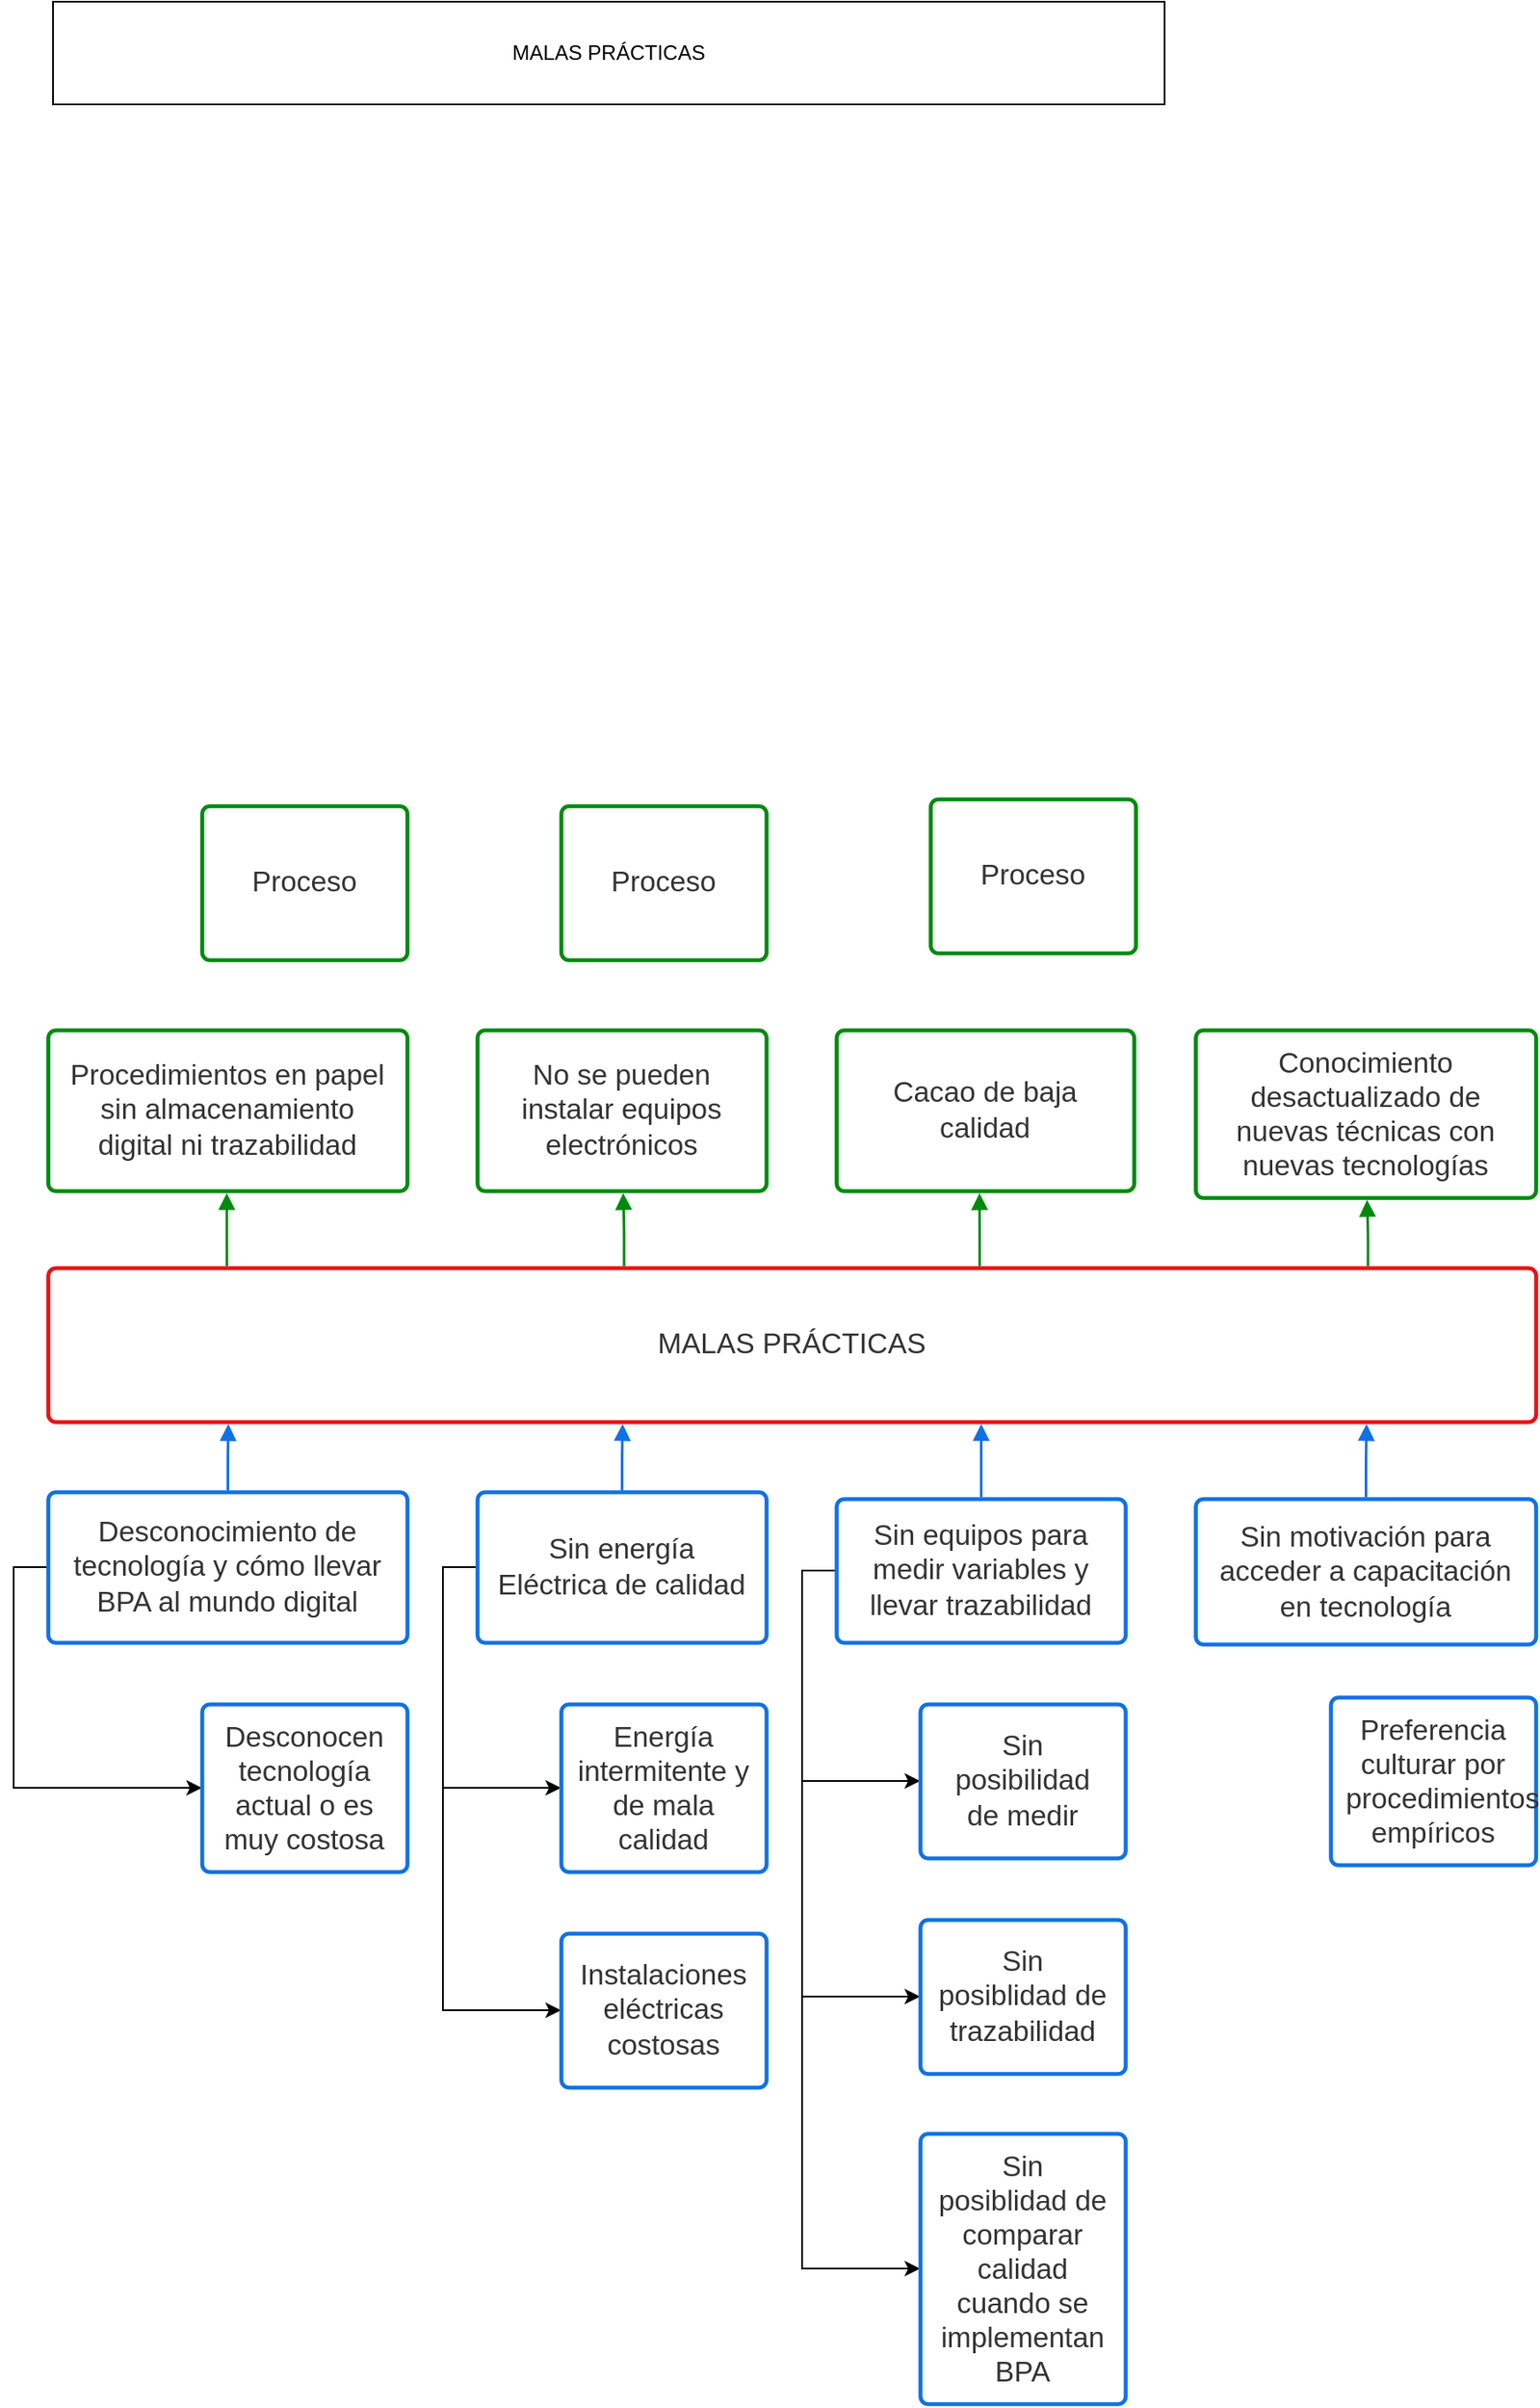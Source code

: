 <mxfile version="20.4.1" type="github"><diagram id="nxbP9ufkAd6UfLEAyTEt" name="Página-1"><mxGraphModel dx="2249" dy="762" grid="1" gridSize="10" guides="1" tooltips="1" connect="1" arrows="1" fold="1" page="1" pageScale="1" pageWidth="827" pageHeight="1169" math="0" shadow="0"><root><mxCell id="0"/><mxCell id="1" parent="0"/><mxCell id="y1gLRwEpjePrzFJidSWK-2" value="MALAS PRÁCTICAS" style="rounded=0;whiteSpace=wrap;html=1;" vertex="1" parent="1"><mxGeometry x="-40" y="350" width="650" height="60" as="geometry"/></mxCell><mxCell id="y1gLRwEpjePrzFJidSWK-38" style="edgeStyle=orthogonalEdgeStyle;rounded=0;orthogonalLoop=1;jettySize=auto;html=1;exitX=0;exitY=0.5;exitDx=0;exitDy=0;entryX=0;entryY=0.5;entryDx=0;entryDy=0;" edge="1" parent="1" source="y1gLRwEpjePrzFJidSWK-4" target="y1gLRwEpjePrzFJidSWK-9"><mxGeometry relative="1" as="geometry"/></mxCell><UserObject label="Desconocimiento de tecnología y cómo llevar BPA al mundo digital" lucidchartObjectId="50w0yAb6vamF" id="y1gLRwEpjePrzFJidSWK-4"><mxCell style="html=1;overflow=block;blockSpacing=1;whiteSpace=wrap;fontSize=16.7;fontColor=#333333;align=center;spacing=9;strokeColor=#1071e5;strokeOpacity=100;rounded=1;absoluteArcSize=1;arcSize=9;strokeWidth=2.3;" vertex="1" parent="1"><mxGeometry x="-43" y="1221" width="210" height="88" as="geometry"/></mxCell></UserObject><UserObject label="MALAS PRÁCTICAS" lucidchartObjectId="nix0~V2PDqla" id="y1gLRwEpjePrzFJidSWK-5"><mxCell style="html=1;overflow=block;blockSpacing=1;whiteSpace=wrap;fontSize=16.7;fontColor=#333333;align=center;spacing=9;strokeColor=#e81313;strokeOpacity=100;rounded=1;absoluteArcSize=1;arcSize=9;strokeWidth=2.3;" vertex="1" parent="1"><mxGeometry x="-43" y="1090" width="870" height="90" as="geometry"/></mxCell></UserObject><mxCell id="y1gLRwEpjePrzFJidSWK-39" style="edgeStyle=orthogonalEdgeStyle;rounded=0;orthogonalLoop=1;jettySize=auto;html=1;exitX=0;exitY=0.5;exitDx=0;exitDy=0;entryX=0;entryY=0.5;entryDx=0;entryDy=0;" edge="1" parent="1" source="y1gLRwEpjePrzFJidSWK-6" target="y1gLRwEpjePrzFJidSWK-11"><mxGeometry relative="1" as="geometry"/></mxCell><mxCell id="y1gLRwEpjePrzFJidSWK-40" style="edgeStyle=orthogonalEdgeStyle;rounded=0;orthogonalLoop=1;jettySize=auto;html=1;exitX=0;exitY=0.5;exitDx=0;exitDy=0;entryX=0;entryY=0.5;entryDx=0;entryDy=0;" edge="1" parent="1" source="y1gLRwEpjePrzFJidSWK-6" target="y1gLRwEpjePrzFJidSWK-12"><mxGeometry relative="1" as="geometry"/></mxCell><UserObject label="Sin energía Eléctrica de calidad" lucidchartObjectId="5vx0oRoR8o8n" id="y1gLRwEpjePrzFJidSWK-6"><mxCell style="html=1;overflow=block;blockSpacing=1;whiteSpace=wrap;fontSize=16.7;fontColor=#333333;align=center;spacing=9;strokeColor=#1071e5;strokeOpacity=100;rounded=1;absoluteArcSize=1;arcSize=9;strokeWidth=2.3;" vertex="1" parent="1"><mxGeometry x="208" y="1221" width="169" height="88" as="geometry"/></mxCell></UserObject><mxCell id="y1gLRwEpjePrzFJidSWK-41" style="edgeStyle=orthogonalEdgeStyle;rounded=0;orthogonalLoop=1;jettySize=auto;html=1;exitX=0;exitY=0.5;exitDx=0;exitDy=0;entryX=0;entryY=0.5;entryDx=0;entryDy=0;" edge="1" parent="1" source="y1gLRwEpjePrzFJidSWK-7" target="y1gLRwEpjePrzFJidSWK-13"><mxGeometry relative="1" as="geometry"/></mxCell><mxCell id="y1gLRwEpjePrzFJidSWK-42" style="edgeStyle=orthogonalEdgeStyle;rounded=0;orthogonalLoop=1;jettySize=auto;html=1;exitX=0;exitY=0.5;exitDx=0;exitDy=0;entryX=0;entryY=0.5;entryDx=0;entryDy=0;" edge="1" parent="1" source="y1gLRwEpjePrzFJidSWK-7" target="y1gLRwEpjePrzFJidSWK-10"><mxGeometry relative="1" as="geometry"/></mxCell><mxCell id="y1gLRwEpjePrzFJidSWK-43" style="edgeStyle=orthogonalEdgeStyle;rounded=0;orthogonalLoop=1;jettySize=auto;html=1;exitX=0;exitY=0.5;exitDx=0;exitDy=0;entryX=0;entryY=0.5;entryDx=0;entryDy=0;" edge="1" parent="1" source="y1gLRwEpjePrzFJidSWK-7" target="y1gLRwEpjePrzFJidSWK-14"><mxGeometry relative="1" as="geometry"/></mxCell><UserObject label="Sin equipos para medir variables y llevar trazabilidad" lucidchartObjectId="uwx0kRfbo4vk" id="y1gLRwEpjePrzFJidSWK-7"><mxCell style="html=1;overflow=block;blockSpacing=1;whiteSpace=wrap;fontSize=16.7;fontColor=#333333;align=center;spacing=9;strokeColor=#1071e5;strokeOpacity=100;rounded=1;absoluteArcSize=1;arcSize=9;strokeWidth=2.3;" vertex="1" parent="1"><mxGeometry x="418" y="1225" width="169" height="84" as="geometry"/></mxCell></UserObject><UserObject label="Sin motivación para acceder a capacitación en tecnología" lucidchartObjectId="0yx0bYM9q7a3" id="y1gLRwEpjePrzFJidSWK-8"><mxCell style="html=1;overflow=block;blockSpacing=1;whiteSpace=wrap;fontSize=16.7;fontColor=#333333;align=center;spacing=9;strokeColor=#1071e5;strokeOpacity=100;rounded=1;absoluteArcSize=1;arcSize=9;strokeWidth=2.3;" vertex="1" parent="1"><mxGeometry x="628" y="1225" width="199" height="85" as="geometry"/></mxCell></UserObject><UserObject label="Desconocen tecnología actual o es muy costosa" lucidchartObjectId="GBx0LkfUUHu6" id="y1gLRwEpjePrzFJidSWK-9"><mxCell style="html=1;overflow=block;blockSpacing=1;whiteSpace=wrap;fontSize=16.7;fontColor=#333333;align=center;spacing=9;strokeColor=#1071e5;strokeOpacity=100;rounded=1;absoluteArcSize=1;arcSize=9;strokeWidth=2.3;" vertex="1" parent="1"><mxGeometry x="47" y="1345" width="120" height="98" as="geometry"/></mxCell></UserObject><UserObject label="Sin posiblidad de trazabilidad" lucidchartObjectId="3Bx0pORC3kEz" id="y1gLRwEpjePrzFJidSWK-10"><mxCell style="html=1;overflow=block;blockSpacing=1;whiteSpace=wrap;fontSize=16.7;fontColor=#333333;align=center;spacing=9;strokeColor=#1071e5;strokeOpacity=100;rounded=1;absoluteArcSize=1;arcSize=9;strokeWidth=2.3;" vertex="1" parent="1"><mxGeometry x="467" y="1471" width="120" height="90" as="geometry"/></mxCell></UserObject><UserObject label="Energía intermitente y de mala calidad" lucidchartObjectId="NCx0BWLgL4xI" id="y1gLRwEpjePrzFJidSWK-11"><mxCell style="html=1;overflow=block;blockSpacing=1;whiteSpace=wrap;fontSize=16.7;fontColor=#333333;align=center;spacing=9;strokeColor=#1071e5;strokeOpacity=100;rounded=1;absoluteArcSize=1;arcSize=9;strokeWidth=2.3;" vertex="1" parent="1"><mxGeometry x="257" y="1345" width="120" height="98" as="geometry"/></mxCell></UserObject><UserObject label="Instalaciones eléctricas costosas" lucidchartObjectId="4Cx04Yee_8mW" id="y1gLRwEpjePrzFJidSWK-12"><mxCell style="html=1;overflow=block;blockSpacing=1;whiteSpace=wrap;fontSize=16.7;fontColor=#333333;align=center;spacing=9;strokeColor=#1071e5;strokeOpacity=100;rounded=1;absoluteArcSize=1;arcSize=9;strokeWidth=2.3;" vertex="1" parent="1"><mxGeometry x="257" y="1479" width="120" height="90" as="geometry"/></mxCell></UserObject><UserObject label="Sin posibilidad de medir" lucidchartObjectId="gDx0V2t9FzL9" id="y1gLRwEpjePrzFJidSWK-13"><mxCell style="html=1;overflow=block;blockSpacing=1;whiteSpace=wrap;fontSize=16.7;fontColor=#333333;align=center;spacing=9;strokeColor=#1071e5;strokeOpacity=100;rounded=1;absoluteArcSize=1;arcSize=9;strokeWidth=2.3;" vertex="1" parent="1"><mxGeometry x="467" y="1345" width="120" height="90" as="geometry"/></mxCell></UserObject><UserObject label="Sin posiblidad de comparar calidad cuando se implementan BPA" lucidchartObjectId="NDx0eiq1Wggg" id="y1gLRwEpjePrzFJidSWK-14"><mxCell style="html=1;overflow=block;blockSpacing=1;whiteSpace=wrap;fontSize=16.7;fontColor=#333333;align=center;spacing=9;strokeColor=#1071e5;strokeOpacity=100;rounded=1;absoluteArcSize=1;arcSize=9;strokeWidth=2.3;" vertex="1" parent="1"><mxGeometry x="467" y="1596" width="120" height="158" as="geometry"/></mxCell></UserObject><UserObject label="Preferencia culturar por procedimientos empíricos" lucidchartObjectId="iGx0gmcVgOEP" id="y1gLRwEpjePrzFJidSWK-21"><mxCell style="html=1;overflow=block;blockSpacing=1;whiteSpace=wrap;fontSize=16.7;fontColor=#333333;align=center;spacing=9;strokeColor=#1071e5;strokeOpacity=100;rounded=1;absoluteArcSize=1;arcSize=9;strokeWidth=2.3;" vertex="1" parent="1"><mxGeometry x="707" y="1341" width="120" height="98" as="geometry"/></mxCell></UserObject><UserObject label="" lucidchartObjectId="vHx0NTHHManW" id="y1gLRwEpjePrzFJidSWK-23"><mxCell style="html=1;jettySize=18;whiteSpace=wrap;fontSize=13;strokeColor=#1071e5;strokeOpacity=100;strokeWidth=1.5;rounded=1;arcSize=12;edgeStyle=orthogonalEdgeStyle;startArrow=none;endArrow=block;endFill=1;exitX=0.5;exitY=-0.012;exitPerimeter=0;entryX=0.121;entryY=1.012;entryPerimeter=0;" edge="1" parent="1" source="y1gLRwEpjePrzFJidSWK-4" target="y1gLRwEpjePrzFJidSWK-5"><mxGeometry width="100" height="100" relative="1" as="geometry"><Array as="points"/></mxGeometry></mxCell></UserObject><UserObject label="" lucidchartObjectId="xHx0nz4e0jUj" id="y1gLRwEpjePrzFJidSWK-24"><mxCell style="html=1;jettySize=18;whiteSpace=wrap;fontSize=13;strokeColor=#1071e5;strokeOpacity=100;strokeWidth=1.5;rounded=1;arcSize=12;edgeStyle=orthogonalEdgeStyle;startArrow=none;endArrow=block;endFill=1;exitX=0.5;exitY=-0.012;exitPerimeter=0;entryX=0.386;entryY=1.012;entryPerimeter=0;" edge="1" parent="1" source="y1gLRwEpjePrzFJidSWK-6" target="y1gLRwEpjePrzFJidSWK-5"><mxGeometry width="100" height="100" relative="1" as="geometry"><Array as="points"/></mxGeometry></mxCell></UserObject><UserObject label="" lucidchartObjectId="zHx0vyu-2az-" id="y1gLRwEpjePrzFJidSWK-25"><mxCell style="html=1;jettySize=18;whiteSpace=wrap;fontSize=13;strokeColor=#1071e5;strokeOpacity=100;strokeWidth=1.5;rounded=1;arcSize=12;edgeStyle=orthogonalEdgeStyle;startArrow=none;endArrow=block;endFill=1;exitX=0.5;exitY=-0.013;exitPerimeter=0;entryX=0.627;entryY=1.012;entryPerimeter=0;" edge="1" parent="1" source="y1gLRwEpjePrzFJidSWK-7" target="y1gLRwEpjePrzFJidSWK-5"><mxGeometry width="100" height="100" relative="1" as="geometry"><Array as="points"/></mxGeometry></mxCell></UserObject><UserObject label="" lucidchartObjectId="BHx0bPGhEJXR" id="y1gLRwEpjePrzFJidSWK-26"><mxCell style="html=1;jettySize=18;whiteSpace=wrap;fontSize=13;strokeColor=#1071e5;strokeOpacity=100;strokeWidth=1.5;rounded=1;arcSize=12;edgeStyle=orthogonalEdgeStyle;startArrow=none;endArrow=block;endFill=1;exitX=0.5;exitY=-0.013;exitPerimeter=0;entryX=0.886;entryY=1.012;entryPerimeter=0;" edge="1" parent="1" source="y1gLRwEpjePrzFJidSWK-8" target="y1gLRwEpjePrzFJidSWK-5"><mxGeometry width="100" height="100" relative="1" as="geometry"><Array as="points"/></mxGeometry></mxCell></UserObject><UserObject label="Procedimientos en papel sin almacenamiento digital ni trazabilidad" lucidchartObjectId="PHx09gBbS~Wa" id="y1gLRwEpjePrzFJidSWK-27"><mxCell style="html=1;overflow=block;blockSpacing=1;whiteSpace=wrap;fontSize=16.7;fontColor=#333333;align=center;spacing=9;strokeColor=#008a0e;strokeOpacity=100;rounded=1;absoluteArcSize=1;arcSize=9;strokeWidth=2.3;" vertex="1" parent="1"><mxGeometry x="-43" y="951" width="210" height="94" as="geometry"/></mxCell></UserObject><UserObject label="No se pueden instalar equipos electrónicos" lucidchartObjectId="8Hx0z74Eu40t" id="y1gLRwEpjePrzFJidSWK-28"><mxCell style="html=1;overflow=block;blockSpacing=1;whiteSpace=wrap;fontSize=16.7;fontColor=#333333;align=center;spacing=9;strokeColor=#008a0e;strokeOpacity=100;rounded=1;absoluteArcSize=1;arcSize=9;strokeWidth=2.3;" vertex="1" parent="1"><mxGeometry x="208" y="951" width="169" height="94" as="geometry"/></mxCell></UserObject><UserObject label="Cacao de baja calidad" lucidchartObjectId=".Hx0B2oDnWfM" id="y1gLRwEpjePrzFJidSWK-29"><mxCell style="html=1;overflow=block;blockSpacing=1;whiteSpace=wrap;fontSize=16.7;fontColor=#333333;align=center;spacing=9;strokeColor=#008a0e;strokeOpacity=100;rounded=1;absoluteArcSize=1;arcSize=9;strokeWidth=2.3;" vertex="1" parent="1"><mxGeometry x="418" y="951" width="174" height="94" as="geometry"/></mxCell></UserObject><UserObject label="Conocimiento desactualizado de nuevas técnicas con nuevas tecnologías" lucidchartObjectId="zIx0m9s~_KKR" id="y1gLRwEpjePrzFJidSWK-30"><mxCell style="html=1;overflow=block;blockSpacing=1;whiteSpace=wrap;fontSize=16.7;fontColor=#333333;align=center;spacing=9;strokeColor=#008a0e;strokeOpacity=100;rounded=1;absoluteArcSize=1;arcSize=9;strokeWidth=2.3;" vertex="1" parent="1"><mxGeometry x="628" y="951" width="199" height="98" as="geometry"/></mxCell></UserObject><UserObject label="" lucidchartObjectId="LIx0cviYYW0X" id="y1gLRwEpjePrzFJidSWK-31"><mxCell style="html=1;jettySize=18;whiteSpace=wrap;fontSize=13;strokeColor=#008a0e;strokeOpacity=100;strokeWidth=1.5;rounded=1;arcSize=12;edgeStyle=orthogonalEdgeStyle;startArrow=none;endArrow=block;endFill=1;exitX=0.12;exitY=-0.012;exitPerimeter=0;entryX=0.497;entryY=1.012;entryPerimeter=0;" edge="1" parent="1" source="y1gLRwEpjePrzFJidSWK-5" target="y1gLRwEpjePrzFJidSWK-27"><mxGeometry width="100" height="100" relative="1" as="geometry"><Array as="points"/></mxGeometry></mxCell></UserObject><UserObject label="" lucidchartObjectId="WIx0hoiDE~Fc" id="y1gLRwEpjePrzFJidSWK-32"><mxCell style="html=1;jettySize=18;whiteSpace=wrap;fontSize=13;strokeColor=#008a0e;strokeOpacity=100;strokeWidth=1.5;rounded=1;arcSize=12;edgeStyle=orthogonalEdgeStyle;startArrow=none;endArrow=block;endFill=1;exitX=0.387;exitY=-0.012;exitPerimeter=0;entryX=0.504;entryY=1.012;entryPerimeter=0;" edge="1" parent="1" source="y1gLRwEpjePrzFJidSWK-5" target="y1gLRwEpjePrzFJidSWK-28"><mxGeometry width="100" height="100" relative="1" as="geometry"><Array as="points"/></mxGeometry></mxCell></UserObject><UserObject label="" lucidchartObjectId="0Ix01q2j21pl" id="y1gLRwEpjePrzFJidSWK-33"><mxCell style="html=1;jettySize=18;whiteSpace=wrap;fontSize=13;strokeColor=#008a0e;strokeOpacity=100;strokeWidth=1.5;rounded=1;arcSize=12;edgeStyle=orthogonalEdgeStyle;startArrow=none;endArrow=block;endFill=1;exitX=0.626;exitY=-0.012;exitPerimeter=0;entryX=0.48;entryY=1.012;entryPerimeter=0;" edge="1" parent="1" source="y1gLRwEpjePrzFJidSWK-5" target="y1gLRwEpjePrzFJidSWK-29"><mxGeometry width="100" height="100" relative="1" as="geometry"><Array as="points"/></mxGeometry></mxCell></UserObject><UserObject label="" lucidchartObjectId="7Ix0qphxRs9T" id="y1gLRwEpjePrzFJidSWK-34"><mxCell style="html=1;jettySize=18;whiteSpace=wrap;fontSize=13;strokeColor=#008a0e;strokeOpacity=100;strokeWidth=1.5;rounded=1;arcSize=12;edgeStyle=orthogonalEdgeStyle;startArrow=none;endArrow=block;endFill=1;exitX=0.887;exitY=-0.012;exitPerimeter=0;entryX=0.503;entryY=1.011;entryPerimeter=0;" edge="1" parent="1" source="y1gLRwEpjePrzFJidSWK-5" target="y1gLRwEpjePrzFJidSWK-30"><mxGeometry width="100" height="100" relative="1" as="geometry"><Array as="points"/></mxGeometry></mxCell></UserObject><UserObject label="Proceso" lucidchartObjectId="TUx0KD6sIN2B" id="y1gLRwEpjePrzFJidSWK-35"><mxCell style="html=1;overflow=block;blockSpacing=1;whiteSpace=wrap;fontSize=16.7;fontColor=#333333;align=center;spacing=9;strokeColor=#008a0e;strokeOpacity=100;rounded=1;absoluteArcSize=1;arcSize=9;strokeWidth=2.3;" vertex="1" parent="1"><mxGeometry x="47" y="820" width="120" height="90" as="geometry"/></mxCell></UserObject><UserObject label="Proceso" lucidchartObjectId="XUx0ePm0GKDe" id="y1gLRwEpjePrzFJidSWK-36"><mxCell style="html=1;overflow=block;blockSpacing=1;whiteSpace=wrap;fontSize=16.7;fontColor=#333333;align=center;spacing=9;strokeColor=#008a0e;strokeOpacity=100;rounded=1;absoluteArcSize=1;arcSize=9;strokeWidth=2.3;" vertex="1" parent="1"><mxGeometry x="257" y="820" width="120" height="90" as="geometry"/></mxCell></UserObject><UserObject label="Proceso" lucidchartObjectId="1Ux0ggHsKn-0" id="y1gLRwEpjePrzFJidSWK-37"><mxCell style="html=1;overflow=block;blockSpacing=1;whiteSpace=wrap;fontSize=16.7;fontColor=#333333;align=center;spacing=9;strokeColor=#008a0e;strokeOpacity=100;rounded=1;absoluteArcSize=1;arcSize=9;strokeWidth=2.3;" vertex="1" parent="1"><mxGeometry x="473" y="816" width="120" height="90" as="geometry"/></mxCell></UserObject></root></mxGraphModel></diagram></mxfile>